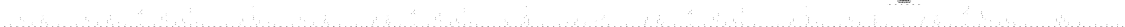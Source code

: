 # Network structure generated by ABC

digraph network {
size = "7.5,10";
center = true;
edge [dir = back];

{
  node [shape = plaintext];
  edge [style = invis];
  LevelTitle1 [label=""];
  LevelTitle2 [label=""];
  Level12 [label = ""];
  Level11 [label = ""];
  Level10 [label = ""];
  Level9 [label = ""];
  Level8 [label = ""];
  Level7 [label = ""];
  Level6 [label = ""];
  Level5 [label = ""];
  Level4 [label = ""];
  Level3 [label = ""];
  Level2 [label = ""];
  Level1 [label = ""];
  Level0 [label = ""];
  LevelTitle1 ->  LevelTitle2 ->  Level12 ->  Level11 ->  Level10 ->  Level9 ->  Level8 ->  Level7 ->  Level6 ->  Level5 ->  Level4 ->  Level3 ->  Level2 ->  Level1 ->  Level0;
}

{
  rank = same;
  LevelTitle1;
  title1 [shape=plaintext,
          fontsize=20,
          fontname = "Times-Roman",
          label="Network structure visualized by ABC\nBenchmark \"top\". Time was Thu Oct  8 20:19:07 2020. "
         ];
}

{
  rank = same;
  LevelTitle2;
  title2 [shape=plaintext,
          fontsize=18,
          fontname = "Times-Roman",
          label="The network contains 246 logic nodes and 0 latches.\n"
         ];
}

{
  rank = same;
  Level12;
  Node193 [label = "pv198_3_", shape = invtriangle, color = coral, fillcolor = coral];
  Node194 [label = "pv198_0_", shape = invtriangle, color = coral, fillcolor = coral];
  Node195 [label = "pv198_2_", shape = invtriangle, color = coral, fillcolor = coral];
  Node196 [label = "pv198_1_", shape = invtriangle, color = coral, fillcolor = coral];
  Node197 [label = "pv194_0_", shape = invtriangle, color = coral, fillcolor = coral];
  Node198 [label = "pv194_1_", shape = invtriangle, color = coral, fillcolor = coral];
}

{
  rank = same;
  Level11;
  Node259 [label = "259\n", shape = ellipse];
  Node320 [label = "320\n", shape = ellipse];
  Node381 [label = "381\n", shape = ellipse];
  Node442 [label = "442\n", shape = ellipse];
}

{
  rank = same;
  Level10;
  Node255 [label = "255\n", shape = ellipse];
  Node316 [label = "316\n", shape = ellipse];
  Node377 [label = "377\n", shape = ellipse];
  Node438 [label = "438\n", shape = ellipse];
}

{
  rank = same;
  Level9;
  Node254 [label = "254\n", shape = ellipse];
  Node315 [label = "315\n", shape = ellipse];
  Node376 [label = "376\n", shape = ellipse];
  Node437 [label = "437\n", shape = ellipse];
}

{
  rank = same;
  Level8;
  Node223 [label = "223\n", shape = ellipse];
  Node253 [label = "253\n", shape = ellipse];
  Node284 [label = "284\n", shape = ellipse];
  Node314 [label = "314\n", shape = ellipse];
  Node345 [label = "345\n", shape = ellipse];
  Node375 [label = "375\n", shape = ellipse];
  Node406 [label = "406\n", shape = ellipse];
  Node436 [label = "436\n", shape = ellipse];
}

{
  rank = same;
  Level7;
  Node222 [label = "222\n", shape = ellipse];
  Node237 [label = "237\n", shape = ellipse];
  Node252 [label = "252\n", shape = ellipse];
  Node283 [label = "283\n", shape = ellipse];
  Node298 [label = "298\n", shape = ellipse];
  Node313 [label = "313\n", shape = ellipse];
  Node344 [label = "344\n", shape = ellipse];
  Node359 [label = "359\n", shape = ellipse];
  Node374 [label = "374\n", shape = ellipse];
  Node405 [label = "405\n", shape = ellipse];
  Node420 [label = "420\n", shape = ellipse];
  Node435 [label = "435\n", shape = ellipse];
}

{
  rank = same;
  Level6;
  Node221 [label = "221\n", shape = ellipse];
  Node236 [label = "236\n", shape = ellipse];
  Node250 [label = "250\n", shape = ellipse];
  Node258 [label = "258\n", shape = ellipse];
  Node282 [label = "282\n", shape = ellipse];
  Node297 [label = "297\n", shape = ellipse];
  Node311 [label = "311\n", shape = ellipse];
  Node319 [label = "319\n", shape = ellipse];
  Node343 [label = "343\n", shape = ellipse];
  Node358 [label = "358\n", shape = ellipse];
  Node372 [label = "372\n", shape = ellipse];
  Node380 [label = "380\n", shape = ellipse];
  Node404 [label = "404\n", shape = ellipse];
  Node419 [label = "419\n", shape = ellipse];
  Node433 [label = "433\n", shape = ellipse];
  Node441 [label = "441\n", shape = ellipse];
}

{
  rank = same;
  Level5;
  Node220 [label = "220\n", shape = ellipse];
  Node235 [label = "235\n", shape = ellipse];
  Node249 [label = "249\n", shape = ellipse];
  Node256 [label = "256\n", shape = ellipse];
  Node281 [label = "281\n", shape = ellipse];
  Node296 [label = "296\n", shape = ellipse];
  Node310 [label = "310\n", shape = ellipse];
  Node317 [label = "317\n", shape = ellipse];
  Node342 [label = "342\n", shape = ellipse];
  Node357 [label = "357\n", shape = ellipse];
  Node371 [label = "371\n", shape = ellipse];
  Node378 [label = "378\n", shape = ellipse];
  Node403 [label = "403\n", shape = ellipse];
  Node418 [label = "418\n", shape = ellipse];
  Node432 [label = "432\n", shape = ellipse];
  Node439 [label = "439\n", shape = ellipse];
}

{
  rank = same;
  Level4;
  Node206 [label = "206\n", shape = ellipse];
  Node212 [label = "212\n", shape = ellipse];
  Node219 [label = "219\n", shape = ellipse];
  Node227 [label = "227\n", shape = ellipse];
  Node234 [label = "234\n", shape = ellipse];
  Node241 [label = "241\n", shape = ellipse];
  Node248 [label = "248\n", shape = ellipse];
  Node257 [label = "257\n", shape = ellipse];
  Node267 [label = "267\n", shape = ellipse];
  Node273 [label = "273\n", shape = ellipse];
  Node280 [label = "280\n", shape = ellipse];
  Node288 [label = "288\n", shape = ellipse];
  Node295 [label = "295\n", shape = ellipse];
  Node302 [label = "302\n", shape = ellipse];
  Node309 [label = "309\n", shape = ellipse];
  Node318 [label = "318\n", shape = ellipse];
  Node328 [label = "328\n", shape = ellipse];
  Node334 [label = "334\n", shape = ellipse];
  Node341 [label = "341\n", shape = ellipse];
  Node349 [label = "349\n", shape = ellipse];
  Node356 [label = "356\n", shape = ellipse];
  Node363 [label = "363\n", shape = ellipse];
  Node370 [label = "370\n", shape = ellipse];
  Node379 [label = "379\n", shape = ellipse];
  Node389 [label = "389\n", shape = ellipse];
  Node395 [label = "395\n", shape = ellipse];
  Node402 [label = "402\n", shape = ellipse];
  Node410 [label = "410\n", shape = ellipse];
  Node417 [label = "417\n", shape = ellipse];
  Node424 [label = "424\n", shape = ellipse];
  Node431 [label = "431\n", shape = ellipse];
  Node440 [label = "440\n", shape = ellipse];
}

{
  rank = same;
  Level3;
  Node202 [label = "202\n", shape = ellipse];
  Node205 [label = "205\n", shape = ellipse];
  Node211 [label = "211\n", shape = ellipse];
  Node218 [label = "218\n", shape = ellipse];
  Node226 [label = "226\n", shape = ellipse];
  Node233 [label = "233\n", shape = ellipse];
  Node240 [label = "240\n", shape = ellipse];
  Node247 [label = "247\n", shape = ellipse];
  Node263 [label = "263\n", shape = ellipse];
  Node266 [label = "266\n", shape = ellipse];
  Node272 [label = "272\n", shape = ellipse];
  Node279 [label = "279\n", shape = ellipse];
  Node287 [label = "287\n", shape = ellipse];
  Node294 [label = "294\n", shape = ellipse];
  Node301 [label = "301\n", shape = ellipse];
  Node308 [label = "308\n", shape = ellipse];
  Node324 [label = "324\n", shape = ellipse];
  Node327 [label = "327\n", shape = ellipse];
  Node333 [label = "333\n", shape = ellipse];
  Node340 [label = "340\n", shape = ellipse];
  Node348 [label = "348\n", shape = ellipse];
  Node355 [label = "355\n", shape = ellipse];
  Node362 [label = "362\n", shape = ellipse];
  Node369 [label = "369\n", shape = ellipse];
  Node385 [label = "385\n", shape = ellipse];
  Node388 [label = "388\n", shape = ellipse];
  Node394 [label = "394\n", shape = ellipse];
  Node401 [label = "401\n", shape = ellipse];
  Node409 [label = "409\n", shape = ellipse];
  Node416 [label = "416\n", shape = ellipse];
  Node423 [label = "423\n", shape = ellipse];
  Node430 [label = "430\n", shape = ellipse];
}

{
  rank = same;
  Level2;
  Node201 [label = "201\n", shape = ellipse];
  Node204 [label = "204\n", shape = ellipse];
  Node208 [label = "208\n", shape = ellipse];
  Node210 [label = "210\n", shape = ellipse];
  Node215 [label = "215\n", shape = ellipse];
  Node217 [label = "217\n", shape = ellipse];
  Node225 [label = "225\n", shape = ellipse];
  Node230 [label = "230\n", shape = ellipse];
  Node232 [label = "232\n", shape = ellipse];
  Node239 [label = "239\n", shape = ellipse];
  Node244 [label = "244\n", shape = ellipse];
  Node246 [label = "246\n", shape = ellipse];
  Node262 [label = "262\n", shape = ellipse];
  Node265 [label = "265\n", shape = ellipse];
  Node269 [label = "269\n", shape = ellipse];
  Node271 [label = "271\n", shape = ellipse];
  Node276 [label = "276\n", shape = ellipse];
  Node278 [label = "278\n", shape = ellipse];
  Node286 [label = "286\n", shape = ellipse];
  Node291 [label = "291\n", shape = ellipse];
  Node293 [label = "293\n", shape = ellipse];
  Node300 [label = "300\n", shape = ellipse];
  Node305 [label = "305\n", shape = ellipse];
  Node307 [label = "307\n", shape = ellipse];
  Node323 [label = "323\n", shape = ellipse];
  Node326 [label = "326\n", shape = ellipse];
  Node330 [label = "330\n", shape = ellipse];
  Node332 [label = "332\n", shape = ellipse];
  Node337 [label = "337\n", shape = ellipse];
  Node339 [label = "339\n", shape = ellipse];
  Node347 [label = "347\n", shape = ellipse];
  Node352 [label = "352\n", shape = ellipse];
  Node354 [label = "354\n", shape = ellipse];
  Node361 [label = "361\n", shape = ellipse];
  Node366 [label = "366\n", shape = ellipse];
  Node368 [label = "368\n", shape = ellipse];
  Node384 [label = "384\n", shape = ellipse];
  Node387 [label = "387\n", shape = ellipse];
  Node391 [label = "391\n", shape = ellipse];
  Node393 [label = "393\n", shape = ellipse];
  Node398 [label = "398\n", shape = ellipse];
  Node400 [label = "400\n", shape = ellipse];
  Node408 [label = "408\n", shape = ellipse];
  Node413 [label = "413\n", shape = ellipse];
  Node415 [label = "415\n", shape = ellipse];
  Node422 [label = "422\n", shape = ellipse];
  Node427 [label = "427\n", shape = ellipse];
  Node429 [label = "429\n", shape = ellipse];
}

{
  rank = same;
  Level1;
  Node199 [label = "199\n", shape = ellipse];
  Node200 [label = "200\n", shape = ellipse];
  Node203 [label = "203\n", shape = ellipse];
  Node207 [label = "207\n", shape = ellipse];
  Node209 [label = "209\n", shape = ellipse];
  Node213 [label = "213\n", shape = ellipse];
  Node214 [label = "214\n", shape = ellipse];
  Node216 [label = "216\n", shape = ellipse];
  Node224 [label = "224\n", shape = ellipse];
  Node228 [label = "228\n", shape = ellipse];
  Node229 [label = "229\n", shape = ellipse];
  Node231 [label = "231\n", shape = ellipse];
  Node238 [label = "238\n", shape = ellipse];
  Node242 [label = "242\n", shape = ellipse];
  Node243 [label = "243\n", shape = ellipse];
  Node245 [label = "245\n", shape = ellipse];
  Node251 [label = "251\n", shape = ellipse];
  Node260 [label = "260\n", shape = ellipse];
  Node261 [label = "261\n", shape = ellipse];
  Node264 [label = "264\n", shape = ellipse];
  Node268 [label = "268\n", shape = ellipse];
  Node270 [label = "270\n", shape = ellipse];
  Node274 [label = "274\n", shape = ellipse];
  Node275 [label = "275\n", shape = ellipse];
  Node277 [label = "277\n", shape = ellipse];
  Node285 [label = "285\n", shape = ellipse];
  Node289 [label = "289\n", shape = ellipse];
  Node290 [label = "290\n", shape = ellipse];
  Node292 [label = "292\n", shape = ellipse];
  Node299 [label = "299\n", shape = ellipse];
  Node303 [label = "303\n", shape = ellipse];
  Node304 [label = "304\n", shape = ellipse];
  Node306 [label = "306\n", shape = ellipse];
  Node312 [label = "312\n", shape = ellipse];
  Node321 [label = "321\n", shape = ellipse];
  Node322 [label = "322\n", shape = ellipse];
  Node325 [label = "325\n", shape = ellipse];
  Node329 [label = "329\n", shape = ellipse];
  Node331 [label = "331\n", shape = ellipse];
  Node335 [label = "335\n", shape = ellipse];
  Node336 [label = "336\n", shape = ellipse];
  Node338 [label = "338\n", shape = ellipse];
  Node346 [label = "346\n", shape = ellipse];
  Node350 [label = "350\n", shape = ellipse];
  Node351 [label = "351\n", shape = ellipse];
  Node353 [label = "353\n", shape = ellipse];
  Node360 [label = "360\n", shape = ellipse];
  Node364 [label = "364\n", shape = ellipse];
  Node365 [label = "365\n", shape = ellipse];
  Node367 [label = "367\n", shape = ellipse];
  Node373 [label = "373\n", shape = ellipse];
  Node382 [label = "382\n", shape = ellipse];
  Node383 [label = "383\n", shape = ellipse];
  Node386 [label = "386\n", shape = ellipse];
  Node390 [label = "390\n", shape = ellipse];
  Node392 [label = "392\n", shape = ellipse];
  Node396 [label = "396\n", shape = ellipse];
  Node397 [label = "397\n", shape = ellipse];
  Node399 [label = "399\n", shape = ellipse];
  Node407 [label = "407\n", shape = ellipse];
  Node411 [label = "411\n", shape = ellipse];
  Node412 [label = "412\n", shape = ellipse];
  Node414 [label = "414\n", shape = ellipse];
  Node421 [label = "421\n", shape = ellipse];
  Node425 [label = "425\n", shape = ellipse];
  Node426 [label = "426\n", shape = ellipse];
  Node428 [label = "428\n", shape = ellipse];
  Node434 [label = "434\n", shape = ellipse];
  Node443 [label = "443\n", shape = ellipse];
  Node444 [label = "444\n", shape = ellipse];
}

{
  rank = same;
  Level0;
  Node1 [label = "pv28_20_", shape = triangle, color = coral, fillcolor = coral];
  Node2 [label = "pv56_12_", shape = triangle, color = coral, fillcolor = coral];
  Node3 [label = "pv56_23_", shape = triangle, color = coral, fillcolor = coral];
  Node4 [label = "pv88_6_", shape = triangle, color = coral, fillcolor = coral];
  Node5 [label = "pv88_19_", shape = triangle, color = coral, fillcolor = coral];
  Node6 [label = "pv120_16_", shape = triangle, color = coral, fillcolor = coral];
  Node7 [label = "pv120_29_", shape = triangle, color = coral, fillcolor = coral];
  Node8 [label = "pv168_9_", shape = triangle, color = coral, fillcolor = coral];
  Node9 [label = "pv180_10_", shape = triangle, color = coral, fillcolor = coral];
  Node10 [label = "pv28_10_", shape = triangle, color = coral, fillcolor = coral];
  Node11 [label = "pv56_13_", shape = triangle, color = coral, fillcolor = coral];
  Node12 [label = "pv56_22_", shape = triangle, color = coral, fillcolor = coral];
  Node13 [label = "pv88_7_", shape = triangle, color = coral, fillcolor = coral];
  Node14 [label = "pv88_29_", shape = triangle, color = coral, fillcolor = coral];
  Node15 [label = "pv120_15_", shape = triangle, color = coral, fillcolor = coral];
  Node16 [label = "pv180_4_", shape = triangle, color = coral, fillcolor = coral];
  Node17 [label = "pv56_14_", shape = triangle, color = coral, fillcolor = coral];
  Node18 [label = "pv56_25_", shape = triangle, color = coral, fillcolor = coral];
  Node19 [label = "pv88_8_", shape = triangle, color = coral, fillcolor = coral];
  Node20 [label = "pv88_17_", shape = triangle, color = coral, fillcolor = coral];
  Node21 [label = "pv88_28_", shape = triangle, color = coral, fillcolor = coral];
  Node22 [label = "pv120_18_", shape = triangle, color = coral, fillcolor = coral];
  Node23 [label = "pv180_5_", shape = triangle, color = coral, fillcolor = coral];
  Node24 [label = "pv180_12_", shape = triangle, color = coral, fillcolor = coral];
  Node25 [label = "pv192_0_", shape = triangle, color = coral, fillcolor = coral];
  Node26 [label = "pv56_15_", shape = triangle, color = coral, fillcolor = coral];
  Node27 [label = "pv56_24_", shape = triangle, color = coral, fillcolor = coral];
  Node28 [label = "pv88_9_", shape = triangle, color = coral, fillcolor = coral];
  Node29 [label = "pv88_18_", shape = triangle, color = coral, fillcolor = coral];
  Node30 [label = "pv88_27_", shape = triangle, color = coral, fillcolor = coral];
  Node31 [label = "pv120_17_", shape = triangle, color = coral, fillcolor = coral];
  Node32 [label = "pv168_8_", shape = triangle, color = coral, fillcolor = coral];
  Node33 [label = "pv180_6_", shape = triangle, color = coral, fillcolor = coral];
  Node34 [label = "pv88_2_", shape = triangle, color = coral, fillcolor = coral];
  Node35 [label = "pv88_15_", shape = triangle, color = coral, fillcolor = coral];
  Node36 [label = "pv88_26_", shape = triangle, color = coral, fillcolor = coral];
  Node37 [label = "pv120_12_", shape = triangle, color = coral, fillcolor = coral];
  Node38 [label = "pv88_3_", shape = triangle, color = coral, fillcolor = coral];
  Node39 [label = "pv88_16_", shape = triangle, color = coral, fillcolor = coral];
  Node40 [label = "pv88_25_", shape = triangle, color = coral, fillcolor = coral];
  Node41 [label = "pv120_11_", shape = triangle, color = coral, fillcolor = coral];
  Node42 [label = "pv180_0_", shape = triangle, color = coral, fillcolor = coral];
  Node43 [label = "pv56_10_", shape = triangle, color = coral, fillcolor = coral];
  Node44 [label = "pv56_21_", shape = triangle, color = coral, fillcolor = coral];
  Node45 [label = "pv88_4_", shape = triangle, color = coral, fillcolor = coral];
  Node46 [label = "pv88_13_", shape = triangle, color = coral, fillcolor = coral];
  Node47 [label = "pv88_24_", shape = triangle, color = coral, fillcolor = coral];
  Node48 [label = "pv120_14_", shape = triangle, color = coral, fillcolor = coral];
  Node49 [label = "pv126_5_", shape = triangle, color = coral, fillcolor = coral];
  Node50 [label = "pv180_1_", shape = triangle, color = coral, fillcolor = coral];
  Node51 [label = "pv56_11_", shape = triangle, color = coral, fillcolor = coral];
  Node52 [label = "pv56_20_", shape = triangle, color = coral, fillcolor = coral];
  Node53 [label = "pv88_5_", shape = triangle, color = coral, fillcolor = coral];
  Node54 [label = "pv88_14_", shape = triangle, color = coral, fillcolor = coral];
  Node55 [label = "pv88_23_", shape = triangle, color = coral, fillcolor = coral];
  Node56 [label = "pv120_13_", shape = triangle, color = coral, fillcolor = coral];
  Node57 [label = "pv180_2_", shape = triangle, color = coral, fillcolor = coral];
  Node58 [label = "pv28_8_", shape = triangle, color = coral, fillcolor = coral];
  Node59 [label = "pv56_5_", shape = triangle, color = coral, fillcolor = coral];
  Node60 [label = "pv88_11_", shape = triangle, color = coral, fillcolor = coral];
  Node61 [label = "pv88_22_", shape = triangle, color = coral, fillcolor = coral];
  Node62 [label = "pv120_5_", shape = triangle, color = coral, fillcolor = coral];
  Node63 [label = "pv132_0_", shape = triangle, color = coral, fillcolor = coral];
  Node64 [label = "pv156_6_", shape = triangle, color = coral, fillcolor = coral];
  Node65 [label = "pv168_1_", shape = triangle, color = coral, fillcolor = coral];
  Node66 [label = "pv189_0_", shape = triangle, color = coral, fillcolor = coral];
  Node67 [label = "pv28_9_", shape = triangle, color = coral, fillcolor = coral];
  Node68 [label = "pv56_4_", shape = triangle, color = coral, fillcolor = coral];
  Node69 [label = "pv88_12_", shape = triangle, color = coral, fillcolor = coral];
  Node70 [label = "pv88_21_", shape = triangle, color = coral, fillcolor = coral];
  Node71 [label = "pv120_6_", shape = triangle, color = coral, fillcolor = coral];
  Node72 [label = "pv156_5_", shape = triangle, color = coral, fillcolor = coral];
  Node73 [label = "pv156_10_", shape = triangle, color = coral, fillcolor = coral];
  Node74 [label = "pv168_2_", shape = triangle, color = coral, fillcolor = coral];
  Node75 [label = "pv189_1_", shape = triangle, color = coral, fillcolor = coral];
  Node76 [label = "pv28_6_", shape = triangle, color = coral, fillcolor = coral];
  Node77 [label = "pv56_7_", shape = triangle, color = coral, fillcolor = coral];
  Node78 [label = "pv88_20_", shape = triangle, color = coral, fillcolor = coral];
  Node79 [label = "pv120_3_", shape = triangle, color = coral, fillcolor = coral];
  Node80 [label = "pv120_10_", shape = triangle, color = coral, fillcolor = coral];
  Node81 [label = "pv156_8_", shape = triangle, color = coral, fillcolor = coral];
  Node82 [label = "pv189_2_", shape = triangle, color = coral, fillcolor = coral];
  Node83 [label = "pv28_7_", shape = triangle, color = coral, fillcolor = coral];
  Node84 [label = "pv56_6_", shape = triangle, color = coral, fillcolor = coral];
  Node85 [label = "pv88_10_", shape = triangle, color = coral, fillcolor = coral];
  Node86 [label = "pv120_4_", shape = triangle, color = coral, fillcolor = coral];
  Node87 [label = "pv168_0_", shape = triangle, color = coral, fillcolor = coral];
  Node88 [label = "pv28_4_", shape = triangle, color = coral, fillcolor = coral];
  Node89 [label = "pv56_9_", shape = triangle, color = coral, fillcolor = coral];
  Node90 [label = "pv120_1_", shape = triangle, color = coral, fillcolor = coral];
  Node91 [label = "pv168_5_", shape = triangle, color = coral, fillcolor = coral];
  Node92 [label = "pv28_5_", shape = triangle, color = coral, fillcolor = coral];
  Node93 [label = "pv56_8_", shape = triangle, color = coral, fillcolor = coral];
  Node94 [label = "pv120_2_", shape = triangle, color = coral, fillcolor = coral];
  Node95 [label = "pv156_9_", shape = triangle, color = coral, fillcolor = coral];
  Node96 [label = "pv156_14_", shape = triangle, color = coral, fillcolor = coral];
  Node97 [label = "pv168_6_", shape = triangle, color = coral, fillcolor = coral];
  Node98 [label = "pv28_2_", shape = triangle, color = coral, fillcolor = coral];
  Node99 [label = "pv156_13_", shape = triangle, color = coral, fillcolor = coral];
  Node100 [label = "pv28_3_", shape = triangle, color = coral, fillcolor = coral];
  Node101 [label = "pv120_0_", shape = triangle, color = coral, fillcolor = coral];
  Node102 [label = "pv156_12_", shape = triangle, color = coral, fillcolor = coral];
  Node103 [label = "pv168_4_", shape = triangle, color = coral, fillcolor = coral];
  Node104 [label = "pv28_0_", shape = triangle, color = coral, fillcolor = coral];
  Node105 [label = "pv186_1_", shape = triangle, color = coral, fillcolor = coral];
  Node106 [label = "pv28_1_", shape = triangle, color = coral, fillcolor = coral];
  Node107 [label = "pv144_4_", shape = triangle, color = coral, fillcolor = coral];
  Node108 [label = "pv186_2_", shape = triangle, color = coral, fillcolor = coral];
  Node109 [label = "pv144_5_", shape = triangle, color = coral, fillcolor = coral];
  Node110 [label = "pv156_0_", shape = triangle, color = coral, fillcolor = coral];
  Node111 [label = "pv132_5_", shape = triangle, color = coral, fillcolor = coral];
  Node112 [label = "pv144_6_", shape = triangle, color = coral, fillcolor = coral];
  Node113 [label = "pv56_1_", shape = triangle, color = coral, fillcolor = coral];
  Node114 [label = "pv120_9_", shape = triangle, color = coral, fillcolor = coral];
  Node115 [label = "pv120_30_", shape = triangle, color = coral, fillcolor = coral];
  Node116 [label = "pv132_4_", shape = triangle, color = coral, fillcolor = coral];
  Node117 [label = "pv156_2_", shape = triangle, color = coral, fillcolor = coral];
  Node118 [label = "pv56_0_", shape = triangle, color = coral, fillcolor = coral];
  Node119 [label = "pv88_30_", shape = triangle, color = coral, fillcolor = coral];
  Node120 [label = "pv132_3_", shape = triangle, color = coral, fillcolor = coral];
  Node121 [label = "pv144_8_", shape = triangle, color = coral, fillcolor = coral];
  Node122 [label = "pv156_1_", shape = triangle, color = coral, fillcolor = coral];
  Node123 [label = "pv28_19_", shape = triangle, color = coral, fillcolor = coral];
  Node124 [label = "pv56_3_", shape = triangle, color = coral, fillcolor = coral];
  Node125 [label = "pv88_31_", shape = triangle, color = coral, fillcolor = coral];
  Node126 [label = "pv120_7_", shape = triangle, color = coral, fillcolor = coral];
  Node127 [label = "pv132_2_", shape = triangle, color = coral, fillcolor = coral];
  Node128 [label = "pv144_9_", shape = triangle, color = coral, fillcolor = coral];
  Node129 [label = "pv156_4_", shape = triangle, color = coral, fillcolor = coral];
  Node130 [label = "pv56_2_", shape = triangle, color = coral, fillcolor = coral];
  Node131 [label = "pv120_8_", shape = triangle, color = coral, fillcolor = coral];
  Node132 [label = "pv120_20_", shape = triangle, color = coral, fillcolor = coral];
  Node133 [label = "pv132_1_", shape = triangle, color = coral, fillcolor = coral];
  Node134 [label = "pv186_0_", shape = triangle, color = coral, fillcolor = coral];
  Node135 [label = "pv28_17_", shape = triangle, color = coral, fillcolor = coral];
  Node136 [label = "pv120_21_", shape = triangle, color = coral, fillcolor = coral];
  Node137 [label = "pv126_3_", shape = triangle, color = coral, fillcolor = coral];
  Node138 [label = "pv144_10_", shape = triangle, color = coral, fillcolor = coral];
  Node139 [label = "pv168_12_", shape = triangle, color = coral, fillcolor = coral];
  Node140 [label = "pv183_2_", shape = triangle, color = coral, fillcolor = coral];
  Node141 [label = "pv28_18_", shape = triangle, color = coral, fillcolor = coral];
  Node142 [label = "pv28_27_", shape = triangle, color = coral, fillcolor = coral];
  Node143 [label = "pv120_22_", shape = triangle, color = coral, fillcolor = coral];
  Node144 [label = "pv126_4_", shape = triangle, color = coral, fillcolor = coral];
  Node145 [label = "pv28_15_", shape = triangle, color = coral, fillcolor = coral];
  Node146 [label = "pv28_26_", shape = triangle, color = coral, fillcolor = coral];
  Node147 [label = "pv88_0_", shape = triangle, color = coral, fillcolor = coral];
  Node148 [label = "pv120_23_", shape = triangle, color = coral, fillcolor = coral];
  Node149 [label = "pv126_1_", shape = triangle, color = coral, fillcolor = coral];
  Node150 [label = "pv144_12_", shape = triangle, color = coral, fillcolor = coral];
  Node151 [label = "pv168_14_", shape = triangle, color = coral, fillcolor = coral];
  Node152 [label = "pv28_16_", shape = triangle, color = coral, fillcolor = coral];
  Node153 [label = "pv28_25_", shape = triangle, color = coral, fillcolor = coral];
  Node154 [label = "pv88_1_", shape = triangle, color = coral, fillcolor = coral];
  Node155 [label = "pv120_24_", shape = triangle, color = coral, fillcolor = coral];
  Node156 [label = "pv120_31_", shape = triangle, color = coral, fillcolor = coral];
  Node157 [label = "pv126_2_", shape = triangle, color = coral, fillcolor = coral];
  Node158 [label = "pv168_13_", shape = triangle, color = coral, fillcolor = coral];
  Node159 [label = "pv28_13_", shape = triangle, color = coral, fillcolor = coral];
  Node160 [label = "pv28_24_", shape = triangle, color = coral, fillcolor = coral];
  Node161 [label = "pv56_16_", shape = triangle, color = coral, fillcolor = coral];
  Node162 [label = "pv56_27_", shape = triangle, color = coral, fillcolor = coral];
  Node163 [label = "pv120_25_", shape = triangle, color = coral, fillcolor = coral];
  Node164 [label = "pv144_14_", shape = triangle, color = coral, fillcolor = coral];
  Node165 [label = "pv180_14_", shape = triangle, color = coral, fillcolor = coral];
  Node166 [label = "pv192_2_", shape = triangle, color = coral, fillcolor = coral];
  Node167 [label = "pv28_14_", shape = triangle, color = coral, fillcolor = coral];
  Node168 [label = "pv28_23_", shape = triangle, color = coral, fillcolor = coral];
  Node169 [label = "pv56_17_", shape = triangle, color = coral, fillcolor = coral];
  Node170 [label = "pv56_26_", shape = triangle, color = coral, fillcolor = coral];
  Node171 [label = "pv120_19_", shape = triangle, color = coral, fillcolor = coral];
  Node172 [label = "pv120_26_", shape = triangle, color = coral, fillcolor = coral];
  Node173 [label = "pv126_0_", shape = triangle, color = coral, fillcolor = coral];
  Node174 [label = "pv144_0_", shape = triangle, color = coral, fillcolor = coral];
  Node175 [label = "pv144_13_", shape = triangle, color = coral, fillcolor = coral];
  Node176 [label = "pv180_8_", shape = triangle, color = coral, fillcolor = coral];
  Node177 [label = "pv180_13_", shape = triangle, color = coral, fillcolor = coral];
  Node178 [label = "pv192_1_", shape = triangle, color = coral, fillcolor = coral];
  Node179 [label = "pv28_11_", shape = triangle, color = coral, fillcolor = coral];
  Node180 [label = "pv28_22_", shape = triangle, color = coral, fillcolor = coral];
  Node181 [label = "pv56_18_", shape = triangle, color = coral, fillcolor = coral];
  Node182 [label = "pv120_27_", shape = triangle, color = coral, fillcolor = coral];
  Node183 [label = "pv144_1_", shape = triangle, color = coral, fillcolor = coral];
  Node184 [label = "pv168_10_", shape = triangle, color = coral, fillcolor = coral];
  Node185 [label = "pv180_9_", shape = triangle, color = coral, fillcolor = coral];
  Node186 [label = "pv183_0_", shape = triangle, color = coral, fillcolor = coral];
  Node187 [label = "pv28_12_", shape = triangle, color = coral, fillcolor = coral];
  Node188 [label = "pv28_21_", shape = triangle, color = coral, fillcolor = coral];
  Node189 [label = "pv56_19_", shape = triangle, color = coral, fillcolor = coral];
  Node190 [label = "pv120_28_", shape = triangle, color = coral, fillcolor = coral];
  Node191 [label = "pv144_2_", shape = triangle, color = coral, fillcolor = coral];
  Node192 [label = "pv183_1_", shape = triangle, color = coral, fillcolor = coral];
}

title1 -> title2 [style = invis];
title2 -> Node193 [style = invis];
title2 -> Node194 [style = invis];
title2 -> Node195 [style = invis];
title2 -> Node196 [style = invis];
title2 -> Node197 [style = invis];
title2 -> Node198 [style = invis];
Node193 -> Node194 [style = invis];
Node194 -> Node195 [style = invis];
Node195 -> Node196 [style = invis];
Node196 -> Node197 [style = invis];
Node197 -> Node198 [style = invis];
Node193 -> Node259 [style = solid];
Node194 -> Node320 [style = solid];
Node195 -> Node381 [style = solid];
Node196 -> Node442 [style = solid];
Node197 -> Node443 [style = solid];
Node198 -> Node444 [style = solid];
Node199 -> Node61 [style = solid];
Node199 -> Node143 [style = solid];
Node200 -> Node42 [style = solid];
Node200 -> Node155 [style = solid];
Node201 -> Node47 [style = solid];
Node201 -> Node200 [style = solid];
Node202 -> Node50 [style = solid];
Node202 -> Node201 [style = solid];
Node203 -> Node50 [style = solid];
Node203 -> Node163 [style = solid];
Node204 -> Node42 [style = solid];
Node204 -> Node203 [style = solid];
Node205 -> Node40 [style = solid];
Node205 -> Node204 [style = solid];
Node206 -> Node57 [style = solid];
Node206 -> Node205 [style = solid];
Node207 -> Node55 [style = solid];
Node207 -> Node148 [style = solid];
Node208 -> Node42 [style = solid];
Node208 -> Node207 [style = solid];
Node209 -> Node133 [style = solid];
Node209 -> Node185 [style = solid];
Node210 -> Node176 [style = solid];
Node210 -> Node209 [style = solid];
Node211 -> Node149 [style = solid];
Node211 -> Node210 [style = solid];
Node212 -> Node9 [style = solid];
Node212 -> Node211 [style = solid];
Node213 -> Node115 [style = solid];
Node213 -> Node119 [style = solid];
Node214 -> Node125 [style = solid];
Node214 -> Node156 [style = solid];
Node215 -> Node176 [style = solid];
Node215 -> Node214 [style = solid];
Node216 -> Node63 [style = solid];
Node216 -> Node176 [style = solid];
Node217 -> Node173 [style = solid];
Node217 -> Node216 [style = solid];
Node218 -> Node185 [style = solid];
Node218 -> Node217 [style = solid];
Node219 -> Node215 [style = solid];
Node219 -> Node218 [style = solid];
Node220 -> Node212 [style = solid];
Node220 -> Node213 [style = solid];
Node221 -> Node219 [style = solid];
Node221 -> Node220 [style = solid];
Node222 -> Node25 [style = solid];
Node222 -> Node221 [style = solid];
Node223 -> Node178 [style = solid];
Node223 -> Node222 [style = solid];
Node224 -> Node7 [style = solid];
Node224 -> Node23 [style = solid];
Node225 -> Node16 [style = solid];
Node225 -> Node224 [style = solid];
Node226 -> Node14 [style = solid];
Node226 -> Node225 [style = solid];
Node227 -> Node33 [style = solid];
Node227 -> Node226 [style = solid];
Node228 -> Node36 [style = solid];
Node228 -> Node172 [style = solid];
Node229 -> Node30 [style = solid];
Node229 -> Node182 [style = solid];
Node230 -> Node16 [style = solid];
Node230 -> Node229 [style = solid];
Node231 -> Node16 [style = solid];
Node231 -> Node190 [style = solid];
Node232 -> Node21 [style = solid];
Node232 -> Node231 [style = solid];
Node233 -> Node23 [style = solid];
Node233 -> Node232 [style = solid];
Node234 -> Node230 [style = solid];
Node234 -> Node233 [style = solid];
Node235 -> Node227 [style = solid];
Node235 -> Node228 [style = solid];
Node236 -> Node234 [style = solid];
Node236 -> Node235 [style = solid];
Node237 -> Node25 [style = solid];
Node237 -> Node236 [style = solid];
Node238 -> Node111 [style = solid];
Node238 -> Node177 [style = solid];
Node239 -> Node24 [style = solid];
Node239 -> Node238 [style = solid];
Node240 -> Node49 [style = solid];
Node240 -> Node239 [style = solid];
Node241 -> Node165 [style = solid];
Node241 -> Node240 [style = solid];
Node242 -> Node127 [style = solid];
Node242 -> Node157 [style = solid];
Node243 -> Node120 [style = solid];
Node243 -> Node137 [style = solid];
Node244 -> Node24 [style = solid];
Node244 -> Node243 [style = solid];
Node245 -> Node24 [style = solid];
Node245 -> Node116 [style = solid];
Node246 -> Node144 [style = solid];
Node246 -> Node245 [style = solid];
Node247 -> Node177 [style = solid];
Node247 -> Node246 [style = solid];
Node248 -> Node244 [style = solid];
Node248 -> Node247 [style = solid];
Node249 -> Node241 [style = solid];
Node249 -> Node242 [style = solid];
Node250 -> Node248 [style = solid];
Node250 -> Node249 [style = solid];
Node251 -> Node25 [style = solid];
Node251 -> Node178 [style = solid];
Node252 -> Node250 [style = solid];
Node252 -> Node251 [style = solid];
Node253 -> Node166 [style = solid];
Node253 -> Node252 [style = solid];
Node254 -> Node223 [style = solid];
Node254 -> Node237 [style = solid];
Node255 -> Node253 [style = solid];
Node255 -> Node254 [style = solid];
Node256 -> Node206 [style = solid];
Node256 -> Node208 [style = solid];
Node257 -> Node199 [style = solid];
Node257 -> Node202 [style = solid];
Node258 -> Node256 [style = solid];
Node258 -> Node257 [style = solid];
Node259 -> Node255 [style = solid];
Node259 -> Node258 [style = solid];
Node260 -> Node98 [style = solid];
Node260 -> Node130 [style = solid];
Node261 -> Node68 [style = solid];
Node261 -> Node174 [style = solid];
Node262 -> Node88 [style = solid];
Node262 -> Node261 [style = solid];
Node263 -> Node183 [style = solid];
Node263 -> Node262 [style = solid];
Node264 -> Node59 [style = solid];
Node264 -> Node183 [style = solid];
Node265 -> Node174 [style = solid];
Node265 -> Node264 [style = solid];
Node266 -> Node92 [style = solid];
Node266 -> Node265 [style = solid];
Node267 -> Node191 [style = solid];
Node267 -> Node266 [style = solid];
Node268 -> Node100 [style = solid];
Node268 -> Node124 [style = solid];
Node269 -> Node174 [style = solid];
Node269 -> Node268 [style = solid];
Node270 -> Node11 [style = solid];
Node270 -> Node128 [style = solid];
Node271 -> Node121 [style = solid];
Node271 -> Node270 [style = solid];
Node272 -> Node159 [style = solid];
Node272 -> Node271 [style = solid];
Node273 -> Node138 [style = solid];
Node273 -> Node272 [style = solid];
Node274 -> Node10 [style = solid];
Node274 -> Node43 [style = solid];
Node275 -> Node51 [style = solid];
Node275 -> Node179 [style = solid];
Node276 -> Node121 [style = solid];
Node276 -> Node275 [style = solid];
Node277 -> Node2 [style = solid];
Node277 -> Node121 [style = solid];
Node278 -> Node187 [style = solid];
Node278 -> Node277 [style = solid];
Node279 -> Node128 [style = solid];
Node279 -> Node278 [style = solid];
Node280 -> Node276 [style = solid];
Node280 -> Node279 [style = solid];
Node281 -> Node273 [style = solid];
Node281 -> Node274 [style = solid];
Node282 -> Node280 [style = solid];
Node282 -> Node281 [style = solid];
Node283 -> Node186 [style = solid];
Node283 -> Node282 [style = solid];
Node284 -> Node192 [style = solid];
Node284 -> Node283 [style = solid];
Node285 -> Node89 [style = solid];
Node285 -> Node109 [style = solid];
Node286 -> Node107 [style = solid];
Node286 -> Node285 [style = solid];
Node287 -> Node67 [style = solid];
Node287 -> Node286 [style = solid];
Node288 -> Node112 [style = solid];
Node288 -> Node287 [style = solid];
Node289 -> Node76 [style = solid];
Node289 -> Node84 [style = solid];
Node290 -> Node77 [style = solid];
Node290 -> Node83 [style = solid];
Node291 -> Node107 [style = solid];
Node291 -> Node290 [style = solid];
Node292 -> Node93 [style = solid];
Node292 -> Node107 [style = solid];
Node293 -> Node58 [style = solid];
Node293 -> Node292 [style = solid];
Node294 -> Node109 [style = solid];
Node294 -> Node293 [style = solid];
Node295 -> Node291 [style = solid];
Node295 -> Node294 [style = solid];
Node296 -> Node288 [style = solid];
Node296 -> Node289 [style = solid];
Node297 -> Node295 [style = solid];
Node297 -> Node296 [style = solid];
Node298 -> Node186 [style = solid];
Node298 -> Node297 [style = solid];
Node299 -> Node169 [style = solid];
Node299 -> Node175 [style = solid];
Node300 -> Node150 [style = solid];
Node300 -> Node299 [style = solid];
Node301 -> Node135 [style = solid];
Node301 -> Node300 [style = solid];
Node302 -> Node164 [style = solid];
Node302 -> Node301 [style = solid];
Node303 -> Node17 [style = solid];
Node303 -> Node167 [style = solid];
Node304 -> Node26 [style = solid];
Node304 -> Node145 [style = solid];
Node305 -> Node150 [style = solid];
Node305 -> Node304 [style = solid];
Node306 -> Node150 [style = solid];
Node306 -> Node161 [style = solid];
Node307 -> Node152 [style = solid];
Node307 -> Node306 [style = solid];
Node308 -> Node175 [style = solid];
Node308 -> Node307 [style = solid];
Node309 -> Node305 [style = solid];
Node309 -> Node308 [style = solid];
Node310 -> Node302 [style = solid];
Node310 -> Node303 [style = solid];
Node311 -> Node309 [style = solid];
Node311 -> Node310 [style = solid];
Node312 -> Node186 [style = solid];
Node312 -> Node192 [style = solid];
Node313 -> Node311 [style = solid];
Node313 -> Node312 [style = solid];
Node314 -> Node140 [style = solid];
Node314 -> Node313 [style = solid];
Node315 -> Node284 [style = solid];
Node315 -> Node298 [style = solid];
Node316 -> Node314 [style = solid];
Node316 -> Node315 [style = solid];
Node317 -> Node267 [style = solid];
Node317 -> Node269 [style = solid];
Node318 -> Node260 [style = solid];
Node318 -> Node263 [style = solid];
Node319 -> Node317 [style = solid];
Node319 -> Node318 [style = solid];
Node320 -> Node316 [style = solid];
Node320 -> Node319 [style = solid];
Node321 -> Node4 [style = solid];
Node321 -> Node71 [style = solid];
Node322 -> Node87 [style = solid];
Node322 -> Node131 [style = solid];
Node323 -> Node19 [style = solid];
Node323 -> Node322 [style = solid];
Node324 -> Node65 [style = solid];
Node324 -> Node323 [style = solid];
Node325 -> Node65 [style = solid];
Node325 -> Node114 [style = solid];
Node326 -> Node87 [style = solid];
Node326 -> Node325 [style = solid];
Node327 -> Node28 [style = solid];
Node327 -> Node326 [style = solid];
Node328 -> Node74 [style = solid];
Node328 -> Node327 [style = solid];
Node329 -> Node13 [style = solid];
Node329 -> Node126 [style = solid];
Node330 -> Node87 [style = solid];
Node330 -> Node329 [style = solid];
Node331 -> Node8 [style = solid];
Node331 -> Node31 [style = solid];
Node332 -> Node32 [style = solid];
Node332 -> Node331 [style = solid];
Node333 -> Node20 [style = solid];
Node333 -> Node332 [style = solid];
Node334 -> Node184 [style = solid];
Node334 -> Node333 [style = solid];
Node335 -> Node48 [style = solid];
Node335 -> Node54 [style = solid];
Node336 -> Node15 [style = solid];
Node336 -> Node35 [style = solid];
Node337 -> Node32 [style = solid];
Node337 -> Node336 [style = solid];
Node338 -> Node6 [style = solid];
Node338 -> Node32 [style = solid];
Node339 -> Node39 [style = solid];
Node339 -> Node338 [style = solid];
Node340 -> Node8 [style = solid];
Node340 -> Node339 [style = solid];
Node341 -> Node337 [style = solid];
Node341 -> Node340 [style = solid];
Node342 -> Node334 [style = solid];
Node342 -> Node335 [style = solid];
Node343 -> Node341 [style = solid];
Node343 -> Node342 [style = solid];
Node344 -> Node66 [style = solid];
Node344 -> Node343 [style = solid];
Node345 -> Node75 [style = solid];
Node345 -> Node344 [style = solid];
Node346 -> Node56 [style = solid];
Node346 -> Node91 [style = solid];
Node347 -> Node103 [style = solid];
Node347 -> Node346 [style = solid];
Node348 -> Node46 [style = solid];
Node348 -> Node347 [style = solid];
Node349 -> Node97 [style = solid];
Node349 -> Node348 [style = solid];
Node350 -> Node80 [style = solid];
Node350 -> Node85 [style = solid];
Node351 -> Node41 [style = solid];
Node351 -> Node60 [style = solid];
Node352 -> Node103 [style = solid];
Node352 -> Node351 [style = solid];
Node353 -> Node37 [style = solid];
Node353 -> Node103 [style = solid];
Node354 -> Node69 [style = solid];
Node354 -> Node353 [style = solid];
Node355 -> Node91 [style = solid];
Node355 -> Node354 [style = solid];
Node356 -> Node352 [style = solid];
Node356 -> Node355 [style = solid];
Node357 -> Node349 [style = solid];
Node357 -> Node350 [style = solid];
Node358 -> Node356 [style = solid];
Node358 -> Node357 [style = solid];
Node359 -> Node66 [style = solid];
Node359 -> Node358 [style = solid];
Node360 -> Node136 [style = solid];
Node360 -> Node158 [style = solid];
Node361 -> Node139 [style = solid];
Node361 -> Node360 [style = solid];
Node362 -> Node70 [style = solid];
Node362 -> Node361 [style = solid];
Node363 -> Node151 [style = solid];
Node363 -> Node362 [style = solid];
Node364 -> Node22 [style = solid];
Node364 -> Node29 [style = solid];
Node365 -> Node5 [style = solid];
Node365 -> Node171 [style = solid];
Node366 -> Node139 [style = solid];
Node366 -> Node365 [style = solid];
Node367 -> Node132 [style = solid];
Node367 -> Node139 [style = solid];
Node368 -> Node78 [style = solid];
Node368 -> Node367 [style = solid];
Node369 -> Node158 [style = solid];
Node369 -> Node368 [style = solid];
Node370 -> Node366 [style = solid];
Node370 -> Node369 [style = solid];
Node371 -> Node363 [style = solid];
Node371 -> Node364 [style = solid];
Node372 -> Node370 [style = solid];
Node372 -> Node371 [style = solid];
Node373 -> Node66 [style = solid];
Node373 -> Node75 [style = solid];
Node374 -> Node372 [style = solid];
Node374 -> Node373 [style = solid];
Node375 -> Node82 [style = solid];
Node375 -> Node374 [style = solid];
Node376 -> Node345 [style = solid];
Node376 -> Node359 [style = solid];
Node377 -> Node375 [style = solid];
Node377 -> Node376 [style = solid];
Node378 -> Node328 [style = solid];
Node378 -> Node330 [style = solid];
Node379 -> Node321 [style = solid];
Node379 -> Node324 [style = solid];
Node380 -> Node378 [style = solid];
Node380 -> Node379 [style = solid];
Node381 -> Node377 [style = solid];
Node381 -> Node380 [style = solid];
Node382 -> Node141 [style = solid];
Node382 -> Node181 [style = solid];
Node383 -> Node52 [style = solid];
Node383 -> Node110 [style = solid];
Node384 -> Node1 [style = solid];
Node384 -> Node383 [style = solid];
Node385 -> Node122 [style = solid];
Node385 -> Node384 [style = solid];
Node386 -> Node44 [style = solid];
Node386 -> Node122 [style = solid];
Node387 -> Node110 [style = solid];
Node387 -> Node386 [style = solid];
Node388 -> Node188 [style = solid];
Node388 -> Node387 [style = solid];
Node389 -> Node117 [style = solid];
Node389 -> Node388 [style = solid];
Node390 -> Node123 [style = solid];
Node390 -> Node189 [style = solid];
Node391 -> Node110 [style = solid];
Node391 -> Node390 [style = solid];
Node392 -> Node90 [style = solid];
Node392 -> Node95 [style = solid];
Node393 -> Node81 [style = solid];
Node393 -> Node392 [style = solid];
Node394 -> Node154 [style = solid];
Node394 -> Node393 [style = solid];
Node395 -> Node73 [style = solid];
Node395 -> Node394 [style = solid];
Node396 -> Node146 [style = solid];
Node396 -> Node170 [style = solid];
Node397 -> Node142 [style = solid];
Node397 -> Node162 [style = solid];
Node398 -> Node81 [style = solid];
Node398 -> Node397 [style = solid];
Node399 -> Node81 [style = solid];
Node399 -> Node101 [style = solid];
Node400 -> Node147 [style = solid];
Node400 -> Node399 [style = solid];
Node401 -> Node95 [style = solid];
Node401 -> Node400 [style = solid];
Node402 -> Node398 [style = solid];
Node402 -> Node401 [style = solid];
Node403 -> Node395 [style = solid];
Node403 -> Node396 [style = solid];
Node404 -> Node402 [style = solid];
Node404 -> Node403 [style = solid];
Node405 -> Node134 [style = solid];
Node405 -> Node404 [style = solid];
Node406 -> Node105 [style = solid];
Node406 -> Node405 [style = solid];
Node407 -> Node18 [style = solid];
Node407 -> Node72 [style = solid];
Node408 -> Node129 [style = solid];
Node408 -> Node407 [style = solid];
Node409 -> Node153 [style = solid];
Node409 -> Node408 [style = solid];
Node410 -> Node64 [style = solid];
Node410 -> Node409 [style = solid];
Node411 -> Node12 [style = solid];
Node411 -> Node180 [style = solid];
Node412 -> Node3 [style = solid];
Node412 -> Node168 [style = solid];
Node413 -> Node129 [style = solid];
Node413 -> Node412 [style = solid];
Node414 -> Node27 [style = solid];
Node414 -> Node129 [style = solid];
Node415 -> Node160 [style = solid];
Node415 -> Node414 [style = solid];
Node416 -> Node72 [style = solid];
Node416 -> Node415 [style = solid];
Node417 -> Node413 [style = solid];
Node417 -> Node416 [style = solid];
Node418 -> Node410 [style = solid];
Node418 -> Node411 [style = solid];
Node419 -> Node417 [style = solid];
Node419 -> Node418 [style = solid];
Node420 -> Node134 [style = solid];
Node420 -> Node419 [style = solid];
Node421 -> Node62 [style = solid];
Node421 -> Node99 [style = solid];
Node422 -> Node102 [style = solid];
Node422 -> Node421 [style = solid];
Node423 -> Node53 [style = solid];
Node423 -> Node422 [style = solid];
Node424 -> Node96 [style = solid];
Node424 -> Node423 [style = solid];
Node425 -> Node34 [style = solid];
Node425 -> Node94 [style = solid];
Node426 -> Node38 [style = solid];
Node426 -> Node79 [style = solid];
Node427 -> Node102 [style = solid];
Node427 -> Node426 [style = solid];
Node428 -> Node86 [style = solid];
Node428 -> Node102 [style = solid];
Node429 -> Node45 [style = solid];
Node429 -> Node428 [style = solid];
Node430 -> Node99 [style = solid];
Node430 -> Node429 [style = solid];
Node431 -> Node427 [style = solid];
Node431 -> Node430 [style = solid];
Node432 -> Node424 [style = solid];
Node432 -> Node425 [style = solid];
Node433 -> Node431 [style = solid];
Node433 -> Node432 [style = solid];
Node434 -> Node105 [style = solid];
Node434 -> Node134 [style = solid];
Node435 -> Node433 [style = solid];
Node435 -> Node434 [style = solid];
Node436 -> Node108 [style = solid];
Node436 -> Node435 [style = solid];
Node437 -> Node406 [style = solid];
Node437 -> Node420 [style = solid];
Node438 -> Node436 [style = solid];
Node438 -> Node437 [style = solid];
Node439 -> Node389 [style = solid];
Node439 -> Node391 [style = solid];
Node440 -> Node382 [style = solid];
Node440 -> Node385 [style = solid];
Node441 -> Node439 [style = solid];
Node441 -> Node440 [style = solid];
Node442 -> Node438 [style = solid];
Node442 -> Node441 [style = solid];
Node443 -> Node104 [style = solid];
Node443 -> Node118 [style = solid];
Node444 -> Node106 [style = solid];
Node444 -> Node113 [style = solid];
}

